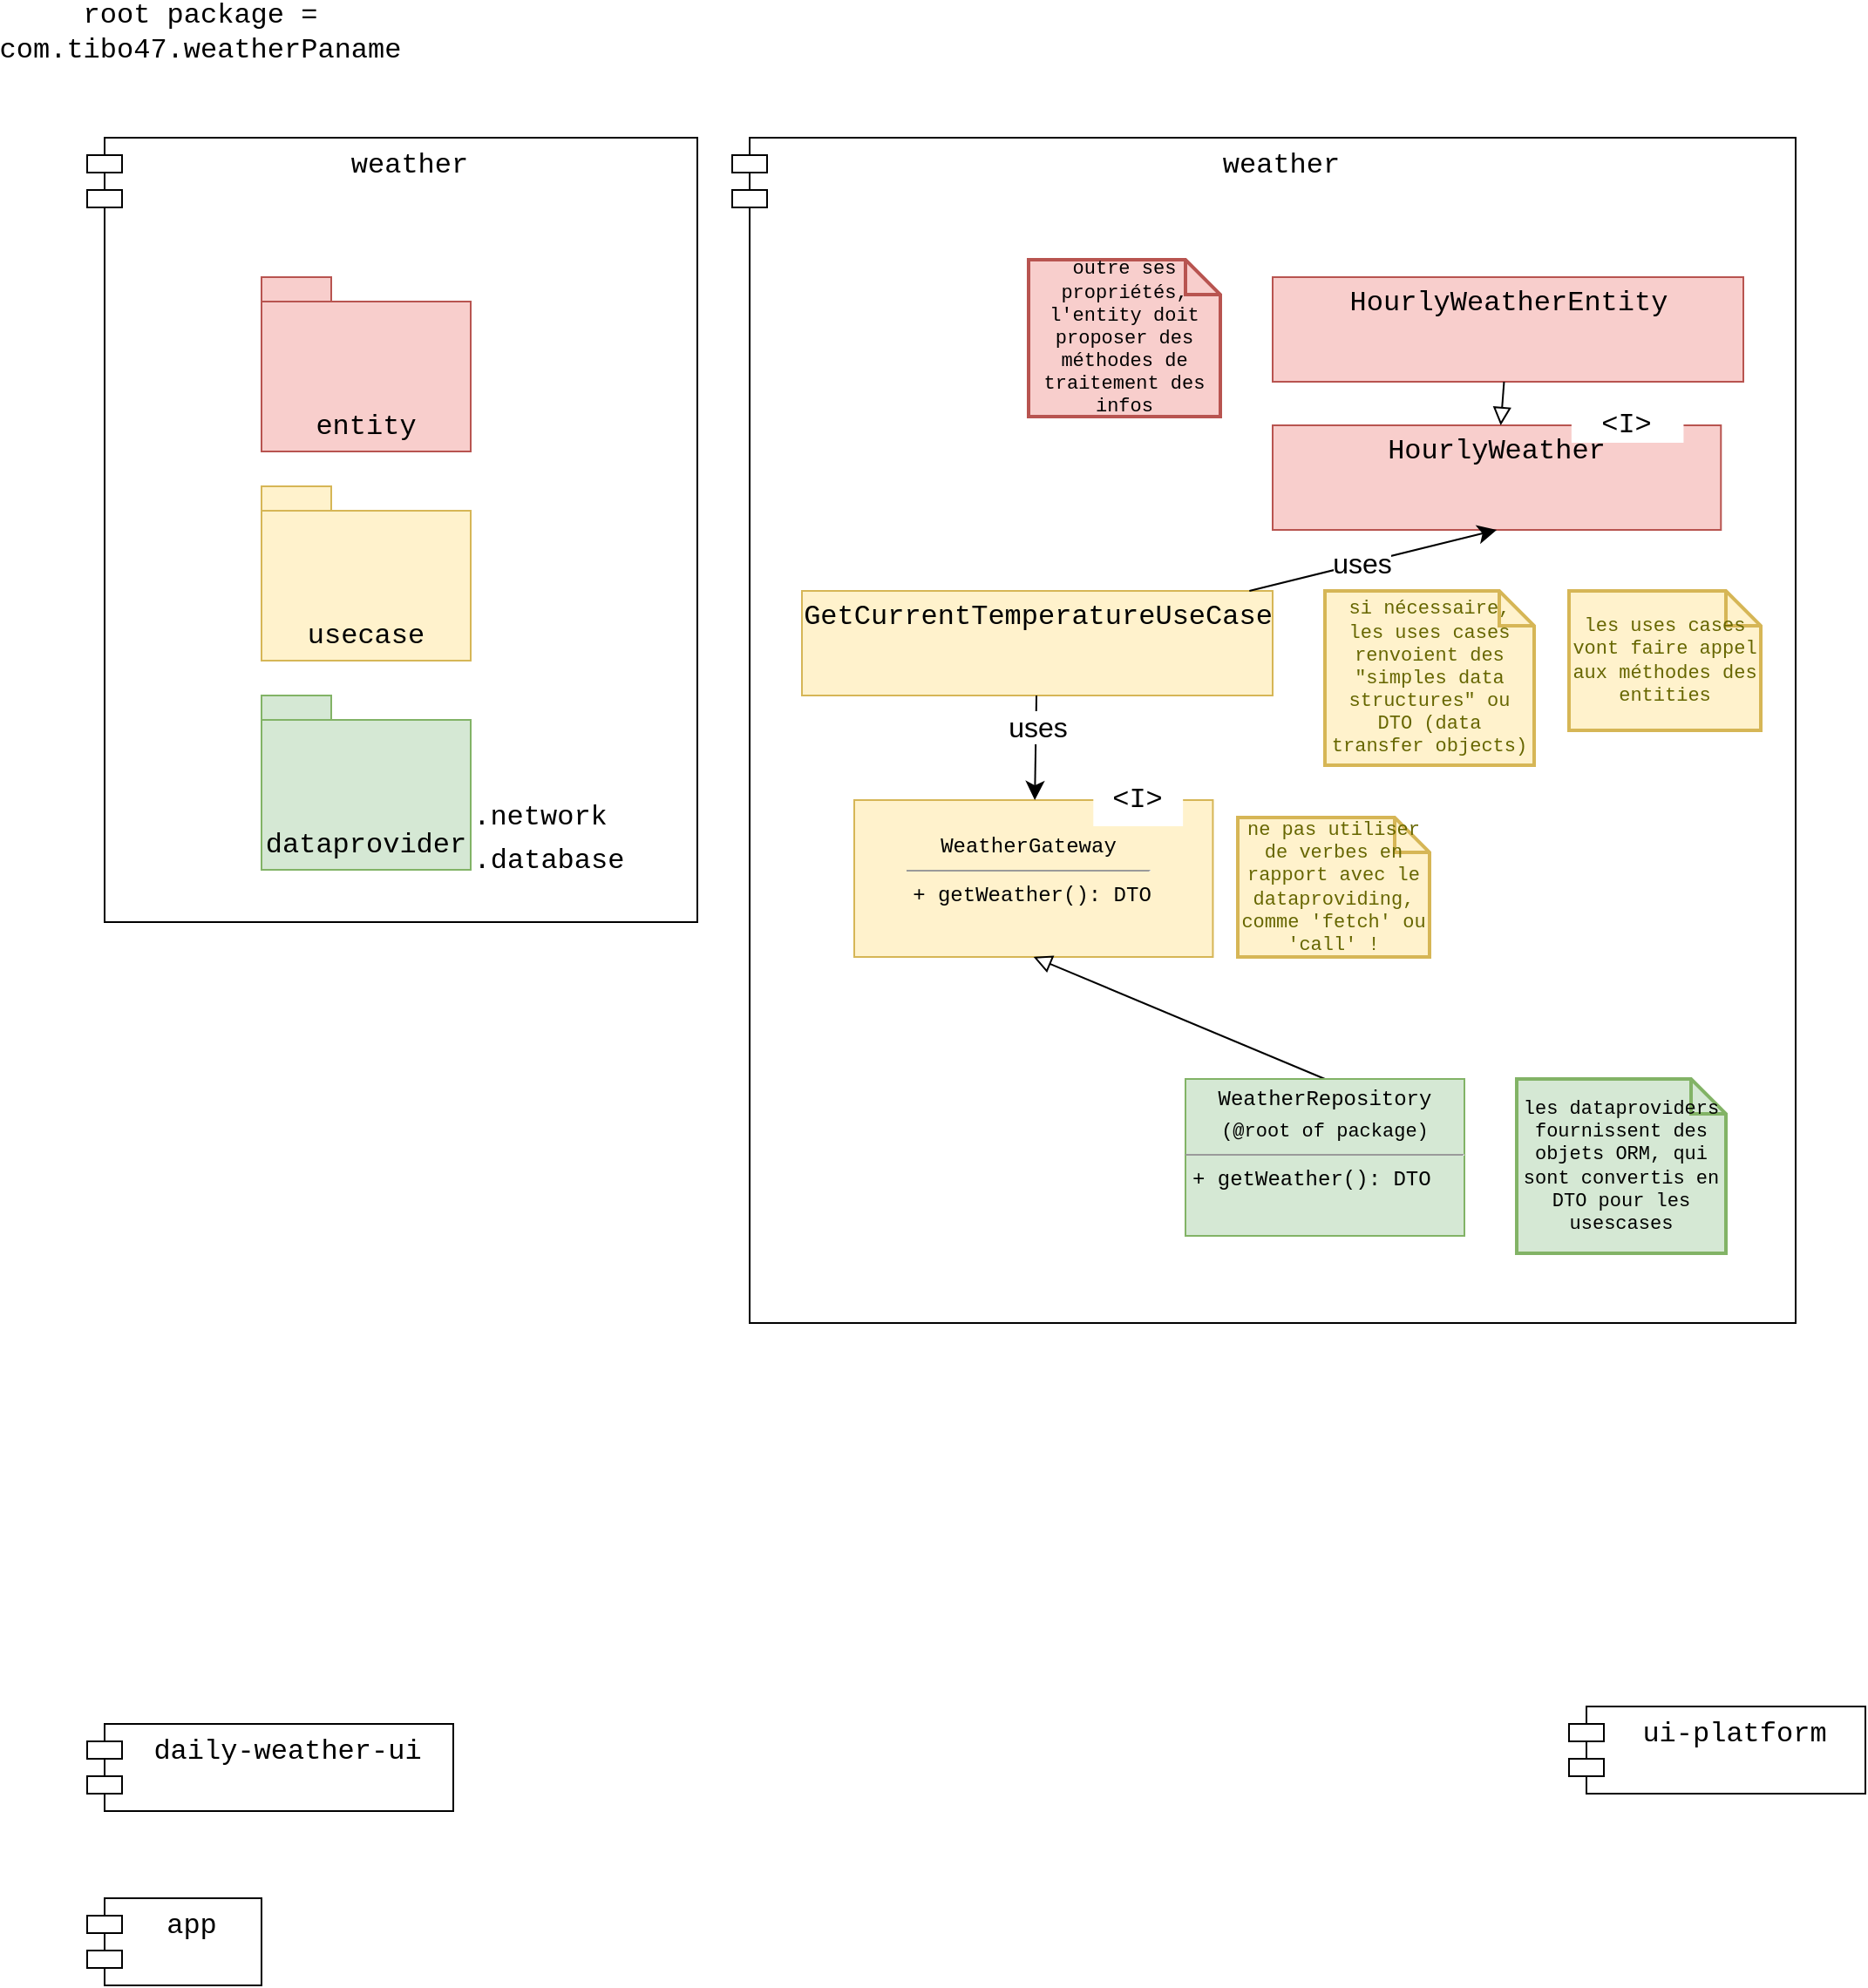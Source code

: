 <mxfile version="22.1.2" type="device">
  <diagram name="Page-1" id="wv4Ve9XhU9uI4jX8m3nt">
    <mxGraphModel dx="1363" dy="929" grid="1" gridSize="10" guides="1" tooltips="1" connect="1" arrows="1" fold="1" page="1" pageScale="1" pageWidth="827" pageHeight="1169" math="0" shadow="0">
      <root>
        <mxCell id="0" />
        <mxCell id="1" parent="0" />
        <mxCell id="ZxqrqJX_Cj1t-atZ2je_-12" value="root package = com.tibo47.weatherPaname" style="text;strokeColor=none;fillColor=none;html=1;align=center;verticalAlign=middle;whiteSpace=wrap;rounded=0;fontSize=16;fontFamily=Courier New;" parent="1" vertex="1">
          <mxGeometry x="10" y="5" width="210" height="30" as="geometry" />
        </mxCell>
        <mxCell id="hMdCMSUUUF6F1jB6uKyC-11" value="weather" style="shape=module;align=left;spacingLeft=20;align=center;verticalAlign=top;whiteSpace=wrap;html=1;fontSize=16;fontFamily=Courier New;" parent="1" vertex="1">
          <mxGeometry x="50" y="80" width="350" height="450" as="geometry" />
        </mxCell>
        <mxCell id="hMdCMSUUUF6F1jB6uKyC-23" value="weather" style="shape=module;align=left;spacingLeft=20;align=center;verticalAlign=top;whiteSpace=wrap;html=1;fontSize=16;fontFamily=Courier New;" parent="1" vertex="1">
          <mxGeometry x="420" y="80" width="610" height="680" as="geometry" />
        </mxCell>
        <mxCell id="hMdCMSUUUF6F1jB6uKyC-36" value="" style="group;fillColor=#fff2cc;strokeColor=#d6b656;" parent="1" vertex="1" connectable="0">
          <mxGeometry x="460" y="340" width="270" height="60" as="geometry" />
        </mxCell>
        <mxCell id="hMdCMSUUUF6F1jB6uKyC-37" value="" style="rounded=0;whiteSpace=wrap;html=1;fontSize=16;fillColor=#fff2cc;strokeColor=#d6b656;" parent="hMdCMSUUUF6F1jB6uKyC-36" vertex="1">
          <mxGeometry width="270" height="60" as="geometry" />
        </mxCell>
        <mxCell id="hMdCMSUUUF6F1jB6uKyC-38" value="GetCurrentTemperatureUseCase" style="text;html=1;strokeColor=none;fillColor=none;align=center;verticalAlign=middle;whiteSpace=wrap;rounded=0;fontSize=16;fontFamily=Courier New;" parent="hMdCMSUUUF6F1jB6uKyC-36" vertex="1">
          <mxGeometry x="67.5" width="135" height="30" as="geometry" />
        </mxCell>
        <mxCell id="hMdCMSUUUF6F1jB6uKyC-42" value="" style="group" parent="1" vertex="1" connectable="0">
          <mxGeometry x="730" y="160" width="270" height="60" as="geometry" />
        </mxCell>
        <mxCell id="hMdCMSUUUF6F1jB6uKyC-40" value="" style="rounded=0;whiteSpace=wrap;html=1;fontSize=16;fillColor=#f8cecc;strokeColor=#b85450;" parent="hMdCMSUUUF6F1jB6uKyC-42" vertex="1">
          <mxGeometry width="270" height="60" as="geometry" />
        </mxCell>
        <mxCell id="hMdCMSUUUF6F1jB6uKyC-41" value="HourlyWeatherEntity" style="text;html=1;strokeColor=none;fillColor=none;align=center;verticalAlign=middle;whiteSpace=wrap;rounded=0;fontSize=16;fontFamily=Courier New;" parent="hMdCMSUUUF6F1jB6uKyC-42" vertex="1">
          <mxGeometry x="67.5" width="135" height="30" as="geometry" />
        </mxCell>
        <mxCell id="hMdCMSUUUF6F1jB6uKyC-43" value="" style="group" parent="1" vertex="1" connectable="0">
          <mxGeometry x="730" y="245" width="300" height="60" as="geometry" />
        </mxCell>
        <mxCell id="hMdCMSUUUF6F1jB6uKyC-44" value="" style="rounded=0;whiteSpace=wrap;html=1;fontSize=16;fillColor=#f8cecc;strokeColor=#b85450;" parent="hMdCMSUUUF6F1jB6uKyC-43" vertex="1">
          <mxGeometry width="257.143" height="60" as="geometry" />
        </mxCell>
        <mxCell id="hMdCMSUUUF6F1jB6uKyC-45" value="HourlyWeather" style="text;html=1;strokeColor=none;fillColor=none;align=center;verticalAlign=middle;whiteSpace=wrap;rounded=0;fontSize=16;fontFamily=Courier New;" parent="hMdCMSUUUF6F1jB6uKyC-43" vertex="1">
          <mxGeometry x="64.286" width="128.571" height="30" as="geometry" />
        </mxCell>
        <mxCell id="hMdCMSUUUF6F1jB6uKyC-46" value="&amp;lt;I&amp;gt;" style="text;html=1;strokeColor=none;fillColor=default;align=center;verticalAlign=middle;whiteSpace=wrap;rounded=0;fontSize=16;fontFamily=Courier New;" parent="hMdCMSUUUF6F1jB6uKyC-43" vertex="1">
          <mxGeometry x="171.429" y="-10" width="64.286" height="20" as="geometry" />
        </mxCell>
        <mxCell id="hMdCMSUUUF6F1jB6uKyC-48" value="" style="edgeStyle=none;curved=1;rounded=0;orthogonalLoop=1;jettySize=auto;html=1;fontSize=12;startSize=8;endSize=8;entryX=0.5;entryY=1;entryDx=0;entryDy=0;" parent="1" source="hMdCMSUUUF6F1jB6uKyC-37" target="hMdCMSUUUF6F1jB6uKyC-44" edge="1">
          <mxGeometry relative="1" as="geometry" />
        </mxCell>
        <mxCell id="hMdCMSUUUF6F1jB6uKyC-49" value="uses" style="edgeLabel;html=1;align=center;verticalAlign=middle;resizable=0;points=[];fontSize=16;" parent="hMdCMSUUUF6F1jB6uKyC-48" vertex="1" connectable="0">
          <mxGeometry x="-0.09" relative="1" as="geometry">
            <mxPoint as="offset" />
          </mxGeometry>
        </mxCell>
        <mxCell id="hMdCMSUUUF6F1jB6uKyC-50" value="" style="group" parent="1" vertex="1" connectable="0">
          <mxGeometry x="150" y="400" width="120" height="100" as="geometry" />
        </mxCell>
        <mxCell id="hMdCMSUUUF6F1jB6uKyC-19" value="" style="shape=folder;fontStyle=1;spacingTop=10;tabWidth=40;tabHeight=14;tabPosition=left;html=1;whiteSpace=wrap;fontSize=16;fillColor=#d5e8d4;strokeColor=#82b366;" parent="hMdCMSUUUF6F1jB6uKyC-50" vertex="1">
          <mxGeometry width="120" height="100" as="geometry" />
        </mxCell>
        <mxCell id="hMdCMSUUUF6F1jB6uKyC-20" value="&lt;font face=&quot;Courier New&quot;&gt;dataprovider&lt;/font&gt;" style="text;html=1;strokeColor=none;fillColor=none;align=center;verticalAlign=middle;whiteSpace=wrap;rounded=0;fontSize=16;" parent="hMdCMSUUUF6F1jB6uKyC-50" vertex="1">
          <mxGeometry x="30" y="70" width="60" height="30" as="geometry" />
        </mxCell>
        <mxCell id="hMdCMSUUUF6F1jB6uKyC-51" value="" style="group" parent="1" vertex="1" connectable="0">
          <mxGeometry x="150" y="280" width="120" height="100" as="geometry" />
        </mxCell>
        <mxCell id="hMdCMSUUUF6F1jB6uKyC-12" value="" style="shape=folder;fontStyle=1;spacingTop=10;tabWidth=40;tabHeight=14;tabPosition=left;html=1;whiteSpace=wrap;fontSize=16;fillColor=#fff2cc;strokeColor=#d6b656;" parent="hMdCMSUUUF6F1jB6uKyC-51" vertex="1">
          <mxGeometry width="120" height="100" as="geometry" />
        </mxCell>
        <mxCell id="hMdCMSUUUF6F1jB6uKyC-13" value="&lt;font face=&quot;Courier New&quot;&gt;usecase&lt;/font&gt;" style="text;html=1;strokeColor=none;fillColor=none;align=center;verticalAlign=middle;whiteSpace=wrap;rounded=0;fontSize=16;" parent="hMdCMSUUUF6F1jB6uKyC-51" vertex="1">
          <mxGeometry x="30" y="70" width="60" height="30" as="geometry" />
        </mxCell>
        <mxCell id="hMdCMSUUUF6F1jB6uKyC-52" value="" style="group" parent="1" vertex="1" connectable="0">
          <mxGeometry x="150" y="160" width="120" height="100" as="geometry" />
        </mxCell>
        <mxCell id="hMdCMSUUUF6F1jB6uKyC-17" value="" style="shape=folder;fontStyle=1;spacingTop=10;tabWidth=40;tabHeight=14;tabPosition=left;html=1;whiteSpace=wrap;fontSize=16;fillColor=#f8cecc;strokeColor=#b85450;" parent="hMdCMSUUUF6F1jB6uKyC-52" vertex="1">
          <mxGeometry width="120" height="100" as="geometry" />
        </mxCell>
        <mxCell id="hMdCMSUUUF6F1jB6uKyC-18" value="&lt;font face=&quot;Courier New&quot;&gt;entity&lt;br&gt;&lt;/font&gt;" style="text;html=1;strokeColor=none;fillColor=none;align=center;verticalAlign=middle;whiteSpace=wrap;rounded=0;fontSize=16;" parent="hMdCMSUUUF6F1jB6uKyC-52" vertex="1">
          <mxGeometry x="30" y="70" width="60" height="30" as="geometry" />
        </mxCell>
        <mxCell id="hMdCMSUUUF6F1jB6uKyC-53" value="" style="edgeStyle=none;curved=1;rounded=0;orthogonalLoop=1;jettySize=auto;html=1;fontSize=12;startSize=8;endSize=8;endArrow=block;endFill=0;" parent="1" source="hMdCMSUUUF6F1jB6uKyC-40" target="hMdCMSUUUF6F1jB6uKyC-44" edge="1">
          <mxGeometry relative="1" as="geometry" />
        </mxCell>
        <mxCell id="MzsrqZj2Vyv2zfBKMK9l-8" value=".database" style="text;html=1;strokeColor=none;fillColor=none;align=center;verticalAlign=middle;whiteSpace=wrap;rounded=0;fontSize=16;fontFamily=Courier New;" parent="1" vertex="1">
          <mxGeometry x="285" y="480" width="60" height="30" as="geometry" />
        </mxCell>
        <mxCell id="MzsrqZj2Vyv2zfBKMK9l-9" value=".network" style="text;html=1;strokeColor=none;fillColor=none;align=center;verticalAlign=middle;whiteSpace=wrap;rounded=0;fontSize=16;fontFamily=Courier New;" parent="1" vertex="1">
          <mxGeometry x="280" y="450" width="60" height="40" as="geometry" />
        </mxCell>
        <mxCell id="MzsrqZj2Vyv2zfBKMK9l-13" value="" style="group;fontSize=16;" parent="1" vertex="1" connectable="0">
          <mxGeometry x="490" y="460" width="240" height="90" as="geometry" />
        </mxCell>
        <mxCell id="MzsrqZj2Vyv2zfBKMK9l-14" value="" style="rounded=0;whiteSpace=wrap;html=1;fontSize=16;fillColor=#fff2cc;strokeColor=#d6b656;" parent="MzsrqZj2Vyv2zfBKMK9l-13" vertex="1">
          <mxGeometry width="205.714" height="90" as="geometry" />
        </mxCell>
        <mxCell id="MzsrqZj2Vyv2zfBKMK9l-15" value="&lt;p style=&quot;border-color: var(--border-color); font-family: Helvetica; font-size: 12px; margin: 4px 0px 0px;&quot;&gt;&lt;font style=&quot;border-color: var(--border-color);&quot; face=&quot;Courier New&quot;&gt;WeatherGateway&lt;/font&gt;&lt;/p&gt;&lt;hr style=&quot;border-color: var(--border-color); font-family: Helvetica; text-align: left; font-size: 11px;&quot; size=&quot;1&quot;&gt;&lt;p style=&quot;border-color: var(--border-color); font-family: Helvetica; font-size: 12px; text-align: left; margin: 0px 0px 0px 4px;&quot;&gt;&lt;/p&gt;&lt;p style=&quot;border-color: var(--border-color); font-family: Helvetica; font-size: 12px; text-align: left; margin: 0px 0px 0px 4px;&quot;&gt;&lt;font style=&quot;border-color: var(--border-color);&quot; face=&quot;Courier New&quot;&gt;+ getWeather(): DTO&lt;/font&gt;&lt;/p&gt;" style="text;html=1;strokeColor=none;fillColor=none;align=center;verticalAlign=middle;whiteSpace=wrap;rounded=0;fontSize=16;fontFamily=Courier New;" parent="MzsrqZj2Vyv2zfBKMK9l-13" vertex="1">
          <mxGeometry y="15" width="200" height="45" as="geometry" />
        </mxCell>
        <mxCell id="MzsrqZj2Vyv2zfBKMK9l-16" value="&amp;lt;I&amp;gt;" style="text;html=1;strokeColor=none;fillColor=default;align=center;verticalAlign=middle;whiteSpace=wrap;rounded=0;fontSize=16;fontFamily=Courier New;" parent="MzsrqZj2Vyv2zfBKMK9l-13" vertex="1">
          <mxGeometry x="137.143" y="-15" width="51.429" height="30" as="geometry" />
        </mxCell>
        <mxCell id="MzsrqZj2Vyv2zfBKMK9l-18" value="" style="edgeStyle=none;curved=1;rounded=0;orthogonalLoop=1;jettySize=auto;html=1;fontSize=12;startSize=8;endSize=8;" parent="1" source="hMdCMSUUUF6F1jB6uKyC-37" target="MzsrqZj2Vyv2zfBKMK9l-14" edge="1">
          <mxGeometry relative="1" as="geometry" />
        </mxCell>
        <mxCell id="MzsrqZj2Vyv2zfBKMK9l-19" value="uses" style="edgeLabel;html=1;align=center;verticalAlign=middle;resizable=0;points=[];fontSize=16;" parent="MzsrqZj2Vyv2zfBKMK9l-18" vertex="1" connectable="0">
          <mxGeometry x="-0.416" y="1" relative="1" as="geometry">
            <mxPoint as="offset" />
          </mxGeometry>
        </mxCell>
        <mxCell id="MzsrqZj2Vyv2zfBKMK9l-21" value="" style="edgeStyle=none;curved=1;rounded=0;orthogonalLoop=1;jettySize=auto;html=1;fontSize=12;startSize=8;endSize=8;entryX=0.5;entryY=1;entryDx=0;entryDy=0;endArrow=block;endFill=0;exitX=0.5;exitY=0;exitDx=0;exitDy=0;" parent="1" source="MzsrqZj2Vyv2zfBKMK9l-23" target="MzsrqZj2Vyv2zfBKMK9l-14" edge="1">
          <mxGeometry relative="1" as="geometry">
            <mxPoint x="775" y="568.232" as="sourcePoint" />
            <mxPoint x="810.0" y="430" as="targetPoint" />
          </mxGeometry>
        </mxCell>
        <mxCell id="MzsrqZj2Vyv2zfBKMK9l-23" value="&lt;p style=&quot;margin:0px;margin-top:4px;text-align:center;&quot;&gt;&lt;font face=&quot;Courier New&quot;&gt;WeatherRepository&lt;br&gt;&lt;/font&gt;&lt;/p&gt;&lt;p style=&quot;margin: 4px 0px 0px; text-align: center; font-size: 11px;&quot;&gt;&lt;font face=&quot;Courier New&quot; style=&quot;font-size: 11px;&quot;&gt;(@root of package)&lt;/font&gt;&lt;/p&gt;&lt;hr size=&quot;1&quot; style=&quot;font-size: 11px;&quot;&gt;&lt;p style=&quot;margin:0px;margin-left:4px;&quot;&gt;&lt;/p&gt;&lt;p style=&quot;margin:0px;margin-left:4px;&quot;&gt;&lt;font face=&quot;Courier New&quot;&gt;+ getWeather(): DTO&lt;/font&gt;&lt;/p&gt;" style="verticalAlign=top;align=left;overflow=fill;fontSize=12;fontFamily=Helvetica;html=1;whiteSpace=wrap;fillColor=#d5e8d4;strokeColor=#82b366;" parent="1" vertex="1">
          <mxGeometry x="680" y="620" width="160" height="90" as="geometry" />
        </mxCell>
        <mxCell id="MzsrqZj2Vyv2zfBKMK9l-27" value="si nécessaire, les uses cases renvoient des &quot;simples data structures&quot; ou DTO (data transfer objects)" style="shape=note;strokeWidth=2;fontSize=11;size=20;whiteSpace=wrap;html=1;fillColor=#fff2cc;strokeColor=#d6b656;fontColor=#666600;fontFamily=Courier New;" parent="1" vertex="1">
          <mxGeometry x="760" y="340" width="120" height="100" as="geometry" />
        </mxCell>
        <mxCell id="MzsrqZj2Vyv2zfBKMK9l-28" value="outre ses propriétés, l&#39;entity doit proposer des méthodes de traitement des infos" style="shape=note;strokeWidth=2;fontSize=11;size=20;whiteSpace=wrap;html=1;fillColor=#f8cecc;strokeColor=#b85450;fontFamily=Courier New;" parent="1" vertex="1">
          <mxGeometry x="590" y="150" width="110" height="90" as="geometry" />
        </mxCell>
        <mxCell id="MzsrqZj2Vyv2zfBKMK9l-29" value="les uses cases vont faire appel aux méthodes des entities" style="shape=note;strokeWidth=2;fontSize=11;size=20;whiteSpace=wrap;html=1;fillColor=#fff2cc;strokeColor=#d6b656;fontColor=#666600;fontFamily=Courier New;" parent="1" vertex="1">
          <mxGeometry x="900" y="340" width="110.0" height="80" as="geometry" />
        </mxCell>
        <mxCell id="MzsrqZj2Vyv2zfBKMK9l-30" value="les dataproviders fournissent des objets ORM, qui sont convertis en DTO pour les usescases" style="shape=note;strokeWidth=2;fontSize=11;size=20;whiteSpace=wrap;html=1;fillColor=#d5e8d4;strokeColor=#82b366;fontFamily=Courier New;" parent="1" vertex="1">
          <mxGeometry x="870" y="620" width="120" height="100" as="geometry" />
        </mxCell>
        <mxCell id="G27tqEyoBf-AfbN_Fk1x-1" value="ne pas utiliser de verbes en rapport avec le dataproviding, comme &#39;fetch&#39; ou &#39;call&#39; !" style="shape=note;strokeWidth=2;fontSize=11;size=20;whiteSpace=wrap;html=1;fillColor=#fff2cc;strokeColor=#d6b656;fontColor=#666600;fontFamily=Courier New;" parent="1" vertex="1">
          <mxGeometry x="710" y="470" width="110.0" height="80" as="geometry" />
        </mxCell>
        <mxCell id="9uqEFR3WwEUxAwHJzLDd-1" value="app" style="shape=module;align=left;spacingLeft=20;align=center;verticalAlign=top;whiteSpace=wrap;html=1;fontSize=16;fontFamily=Courier New;" vertex="1" parent="1">
          <mxGeometry x="50" y="1090" width="100" height="50" as="geometry" />
        </mxCell>
        <mxCell id="9uqEFR3WwEUxAwHJzLDd-2" value="daily-weather-ui" style="shape=module;align=left;spacingLeft=20;align=center;verticalAlign=top;whiteSpace=wrap;html=1;fontSize=16;fontFamily=Courier New;" vertex="1" parent="1">
          <mxGeometry x="50" y="990" width="210" height="50" as="geometry" />
        </mxCell>
        <mxCell id="9uqEFR3WwEUxAwHJzLDd-3" value="ui-platform" style="shape=module;align=left;spacingLeft=20;align=center;verticalAlign=top;whiteSpace=wrap;html=1;fontSize=16;fontFamily=Courier New;" vertex="1" parent="1">
          <mxGeometry x="900" y="980" width="170" height="50" as="geometry" />
        </mxCell>
      </root>
    </mxGraphModel>
  </diagram>
</mxfile>
